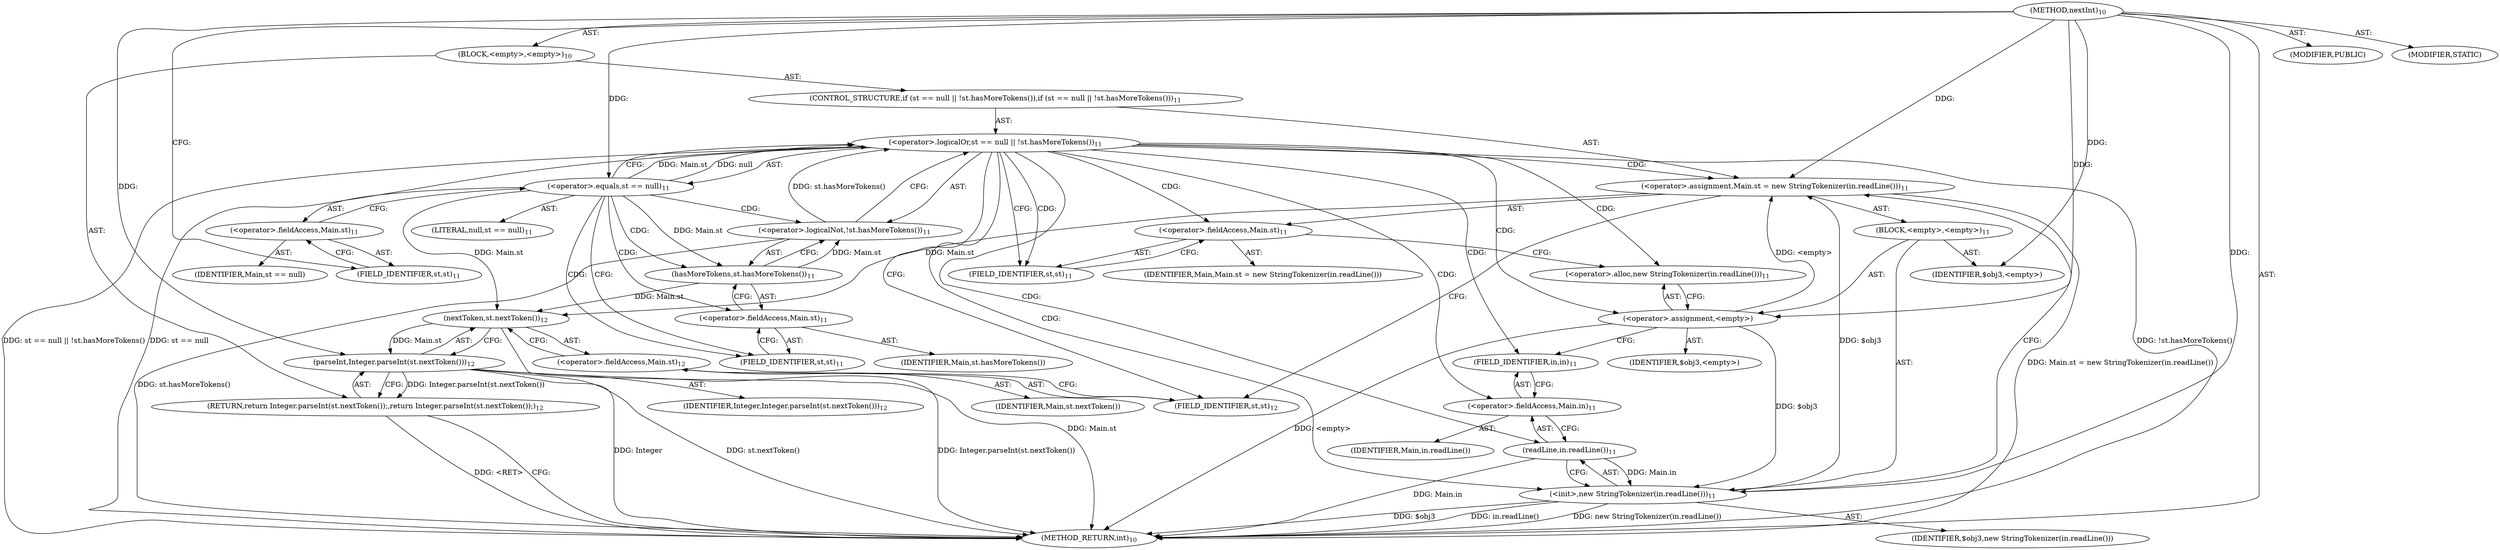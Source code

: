 digraph "nextInt" {  
"27" [label = <(METHOD,nextInt)<SUB>10</SUB>> ]
"28" [label = <(BLOCK,&lt;empty&gt;,&lt;empty&gt;)<SUB>10</SUB>> ]
"29" [label = <(CONTROL_STRUCTURE,if (st == null || !st.hasMoreTokens()),if (st == null || !st.hasMoreTokens()))<SUB>11</SUB>> ]
"30" [label = <(&lt;operator&gt;.logicalOr,st == null || !st.hasMoreTokens())<SUB>11</SUB>> ]
"31" [label = <(&lt;operator&gt;.equals,st == null)<SUB>11</SUB>> ]
"32" [label = <(&lt;operator&gt;.fieldAccess,Main.st)<SUB>11</SUB>> ]
"33" [label = <(IDENTIFIER,Main,st == null)> ]
"34" [label = <(FIELD_IDENTIFIER,st,st)<SUB>11</SUB>> ]
"35" [label = <(LITERAL,null,st == null)<SUB>11</SUB>> ]
"36" [label = <(&lt;operator&gt;.logicalNot,!st.hasMoreTokens())<SUB>11</SUB>> ]
"37" [label = <(hasMoreTokens,st.hasMoreTokens())<SUB>11</SUB>> ]
"38" [label = <(&lt;operator&gt;.fieldAccess,Main.st)<SUB>11</SUB>> ]
"39" [label = <(IDENTIFIER,Main,st.hasMoreTokens())> ]
"40" [label = <(FIELD_IDENTIFIER,st,st)<SUB>11</SUB>> ]
"41" [label = <(&lt;operator&gt;.assignment,Main.st = new StringTokenizer(in.readLine()))<SUB>11</SUB>> ]
"42" [label = <(&lt;operator&gt;.fieldAccess,Main.st)<SUB>11</SUB>> ]
"43" [label = <(IDENTIFIER,Main,Main.st = new StringTokenizer(in.readLine()))> ]
"44" [label = <(FIELD_IDENTIFIER,st,st)<SUB>11</SUB>> ]
"45" [label = <(BLOCK,&lt;empty&gt;,&lt;empty&gt;)<SUB>11</SUB>> ]
"46" [label = <(&lt;operator&gt;.assignment,&lt;empty&gt;)> ]
"47" [label = <(IDENTIFIER,$obj3,&lt;empty&gt;)> ]
"48" [label = <(&lt;operator&gt;.alloc,new StringTokenizer(in.readLine()))<SUB>11</SUB>> ]
"49" [label = <(&lt;init&gt;,new StringTokenizer(in.readLine()))<SUB>11</SUB>> ]
"50" [label = <(IDENTIFIER,$obj3,new StringTokenizer(in.readLine()))> ]
"51" [label = <(readLine,in.readLine())<SUB>11</SUB>> ]
"52" [label = <(&lt;operator&gt;.fieldAccess,Main.in)<SUB>11</SUB>> ]
"53" [label = <(IDENTIFIER,Main,in.readLine())> ]
"54" [label = <(FIELD_IDENTIFIER,in,in)<SUB>11</SUB>> ]
"55" [label = <(IDENTIFIER,$obj3,&lt;empty&gt;)> ]
"56" [label = <(RETURN,return Integer.parseInt(st.nextToken());,return Integer.parseInt(st.nextToken());)<SUB>12</SUB>> ]
"57" [label = <(parseInt,Integer.parseInt(st.nextToken()))<SUB>12</SUB>> ]
"58" [label = <(IDENTIFIER,Integer,Integer.parseInt(st.nextToken()))<SUB>12</SUB>> ]
"59" [label = <(nextToken,st.nextToken())<SUB>12</SUB>> ]
"60" [label = <(&lt;operator&gt;.fieldAccess,Main.st)<SUB>12</SUB>> ]
"61" [label = <(IDENTIFIER,Main,st.nextToken())> ]
"62" [label = <(FIELD_IDENTIFIER,st,st)<SUB>12</SUB>> ]
"63" [label = <(MODIFIER,PUBLIC)> ]
"64" [label = <(MODIFIER,STATIC)> ]
"65" [label = <(METHOD_RETURN,int)<SUB>10</SUB>> ]
  "27" -> "28"  [ label = "AST: "] 
  "27" -> "63"  [ label = "AST: "] 
  "27" -> "64"  [ label = "AST: "] 
  "27" -> "65"  [ label = "AST: "] 
  "28" -> "29"  [ label = "AST: "] 
  "28" -> "56"  [ label = "AST: "] 
  "29" -> "30"  [ label = "AST: "] 
  "29" -> "41"  [ label = "AST: "] 
  "30" -> "31"  [ label = "AST: "] 
  "30" -> "36"  [ label = "AST: "] 
  "31" -> "32"  [ label = "AST: "] 
  "31" -> "35"  [ label = "AST: "] 
  "32" -> "33"  [ label = "AST: "] 
  "32" -> "34"  [ label = "AST: "] 
  "36" -> "37"  [ label = "AST: "] 
  "37" -> "38"  [ label = "AST: "] 
  "38" -> "39"  [ label = "AST: "] 
  "38" -> "40"  [ label = "AST: "] 
  "41" -> "42"  [ label = "AST: "] 
  "41" -> "45"  [ label = "AST: "] 
  "42" -> "43"  [ label = "AST: "] 
  "42" -> "44"  [ label = "AST: "] 
  "45" -> "46"  [ label = "AST: "] 
  "45" -> "49"  [ label = "AST: "] 
  "45" -> "55"  [ label = "AST: "] 
  "46" -> "47"  [ label = "AST: "] 
  "46" -> "48"  [ label = "AST: "] 
  "49" -> "50"  [ label = "AST: "] 
  "49" -> "51"  [ label = "AST: "] 
  "51" -> "52"  [ label = "AST: "] 
  "52" -> "53"  [ label = "AST: "] 
  "52" -> "54"  [ label = "AST: "] 
  "56" -> "57"  [ label = "AST: "] 
  "57" -> "58"  [ label = "AST: "] 
  "57" -> "59"  [ label = "AST: "] 
  "59" -> "60"  [ label = "AST: "] 
  "60" -> "61"  [ label = "AST: "] 
  "60" -> "62"  [ label = "AST: "] 
  "56" -> "65"  [ label = "CFG: "] 
  "30" -> "44"  [ label = "CFG: "] 
  "30" -> "62"  [ label = "CFG: "] 
  "41" -> "62"  [ label = "CFG: "] 
  "57" -> "56"  [ label = "CFG: "] 
  "31" -> "30"  [ label = "CFG: "] 
  "31" -> "40"  [ label = "CFG: "] 
  "36" -> "30"  [ label = "CFG: "] 
  "42" -> "48"  [ label = "CFG: "] 
  "59" -> "57"  [ label = "CFG: "] 
  "32" -> "31"  [ label = "CFG: "] 
  "37" -> "36"  [ label = "CFG: "] 
  "44" -> "42"  [ label = "CFG: "] 
  "46" -> "54"  [ label = "CFG: "] 
  "49" -> "41"  [ label = "CFG: "] 
  "60" -> "59"  [ label = "CFG: "] 
  "34" -> "32"  [ label = "CFG: "] 
  "38" -> "37"  [ label = "CFG: "] 
  "48" -> "46"  [ label = "CFG: "] 
  "51" -> "49"  [ label = "CFG: "] 
  "62" -> "60"  [ label = "CFG: "] 
  "40" -> "38"  [ label = "CFG: "] 
  "52" -> "51"  [ label = "CFG: "] 
  "54" -> "52"  [ label = "CFG: "] 
  "27" -> "34"  [ label = "CFG: "] 
  "56" -> "65"  [ label = "DDG: &lt;RET&gt;"] 
  "30" -> "65"  [ label = "DDG: st == null"] 
  "36" -> "65"  [ label = "DDG: st.hasMoreTokens()"] 
  "30" -> "65"  [ label = "DDG: !st.hasMoreTokens()"] 
  "30" -> "65"  [ label = "DDG: st == null || !st.hasMoreTokens()"] 
  "46" -> "65"  [ label = "DDG: &lt;empty&gt;"] 
  "49" -> "65"  [ label = "DDG: $obj3"] 
  "51" -> "65"  [ label = "DDG: Main.in"] 
  "49" -> "65"  [ label = "DDG: in.readLine()"] 
  "49" -> "65"  [ label = "DDG: new StringTokenizer(in.readLine())"] 
  "41" -> "65"  [ label = "DDG: Main.st = new StringTokenizer(in.readLine())"] 
  "57" -> "65"  [ label = "DDG: Integer"] 
  "59" -> "65"  [ label = "DDG: Main.st"] 
  "57" -> "65"  [ label = "DDG: st.nextToken()"] 
  "57" -> "65"  [ label = "DDG: Integer.parseInt(st.nextToken())"] 
  "57" -> "56"  [ label = "DDG: Integer.parseInt(st.nextToken())"] 
  "46" -> "41"  [ label = "DDG: &lt;empty&gt;"] 
  "49" -> "41"  [ label = "DDG: $obj3"] 
  "27" -> "41"  [ label = "DDG: "] 
  "31" -> "30"  [ label = "DDG: Main.st"] 
  "31" -> "30"  [ label = "DDG: null"] 
  "36" -> "30"  [ label = "DDG: st.hasMoreTokens()"] 
  "27" -> "57"  [ label = "DDG: "] 
  "59" -> "57"  [ label = "DDG: Main.st"] 
  "27" -> "31"  [ label = "DDG: "] 
  "37" -> "36"  [ label = "DDG: Main.st"] 
  "27" -> "46"  [ label = "DDG: "] 
  "27" -> "55"  [ label = "DDG: "] 
  "31" -> "59"  [ label = "DDG: Main.st"] 
  "37" -> "59"  [ label = "DDG: Main.st"] 
  "41" -> "59"  [ label = "DDG: Main.st"] 
  "31" -> "37"  [ label = "DDG: Main.st"] 
  "46" -> "49"  [ label = "DDG: $obj3"] 
  "27" -> "49"  [ label = "DDG: "] 
  "51" -> "49"  [ label = "DDG: Main.in"] 
  "30" -> "48"  [ label = "CDG: "] 
  "30" -> "49"  [ label = "CDG: "] 
  "30" -> "42"  [ label = "CDG: "] 
  "30" -> "51"  [ label = "CDG: "] 
  "30" -> "44"  [ label = "CDG: "] 
  "30" -> "52"  [ label = "CDG: "] 
  "30" -> "46"  [ label = "CDG: "] 
  "30" -> "41"  [ label = "CDG: "] 
  "30" -> "54"  [ label = "CDG: "] 
  "31" -> "40"  [ label = "CDG: "] 
  "31" -> "36"  [ label = "CDG: "] 
  "31" -> "37"  [ label = "CDG: "] 
  "31" -> "38"  [ label = "CDG: "] 
}

